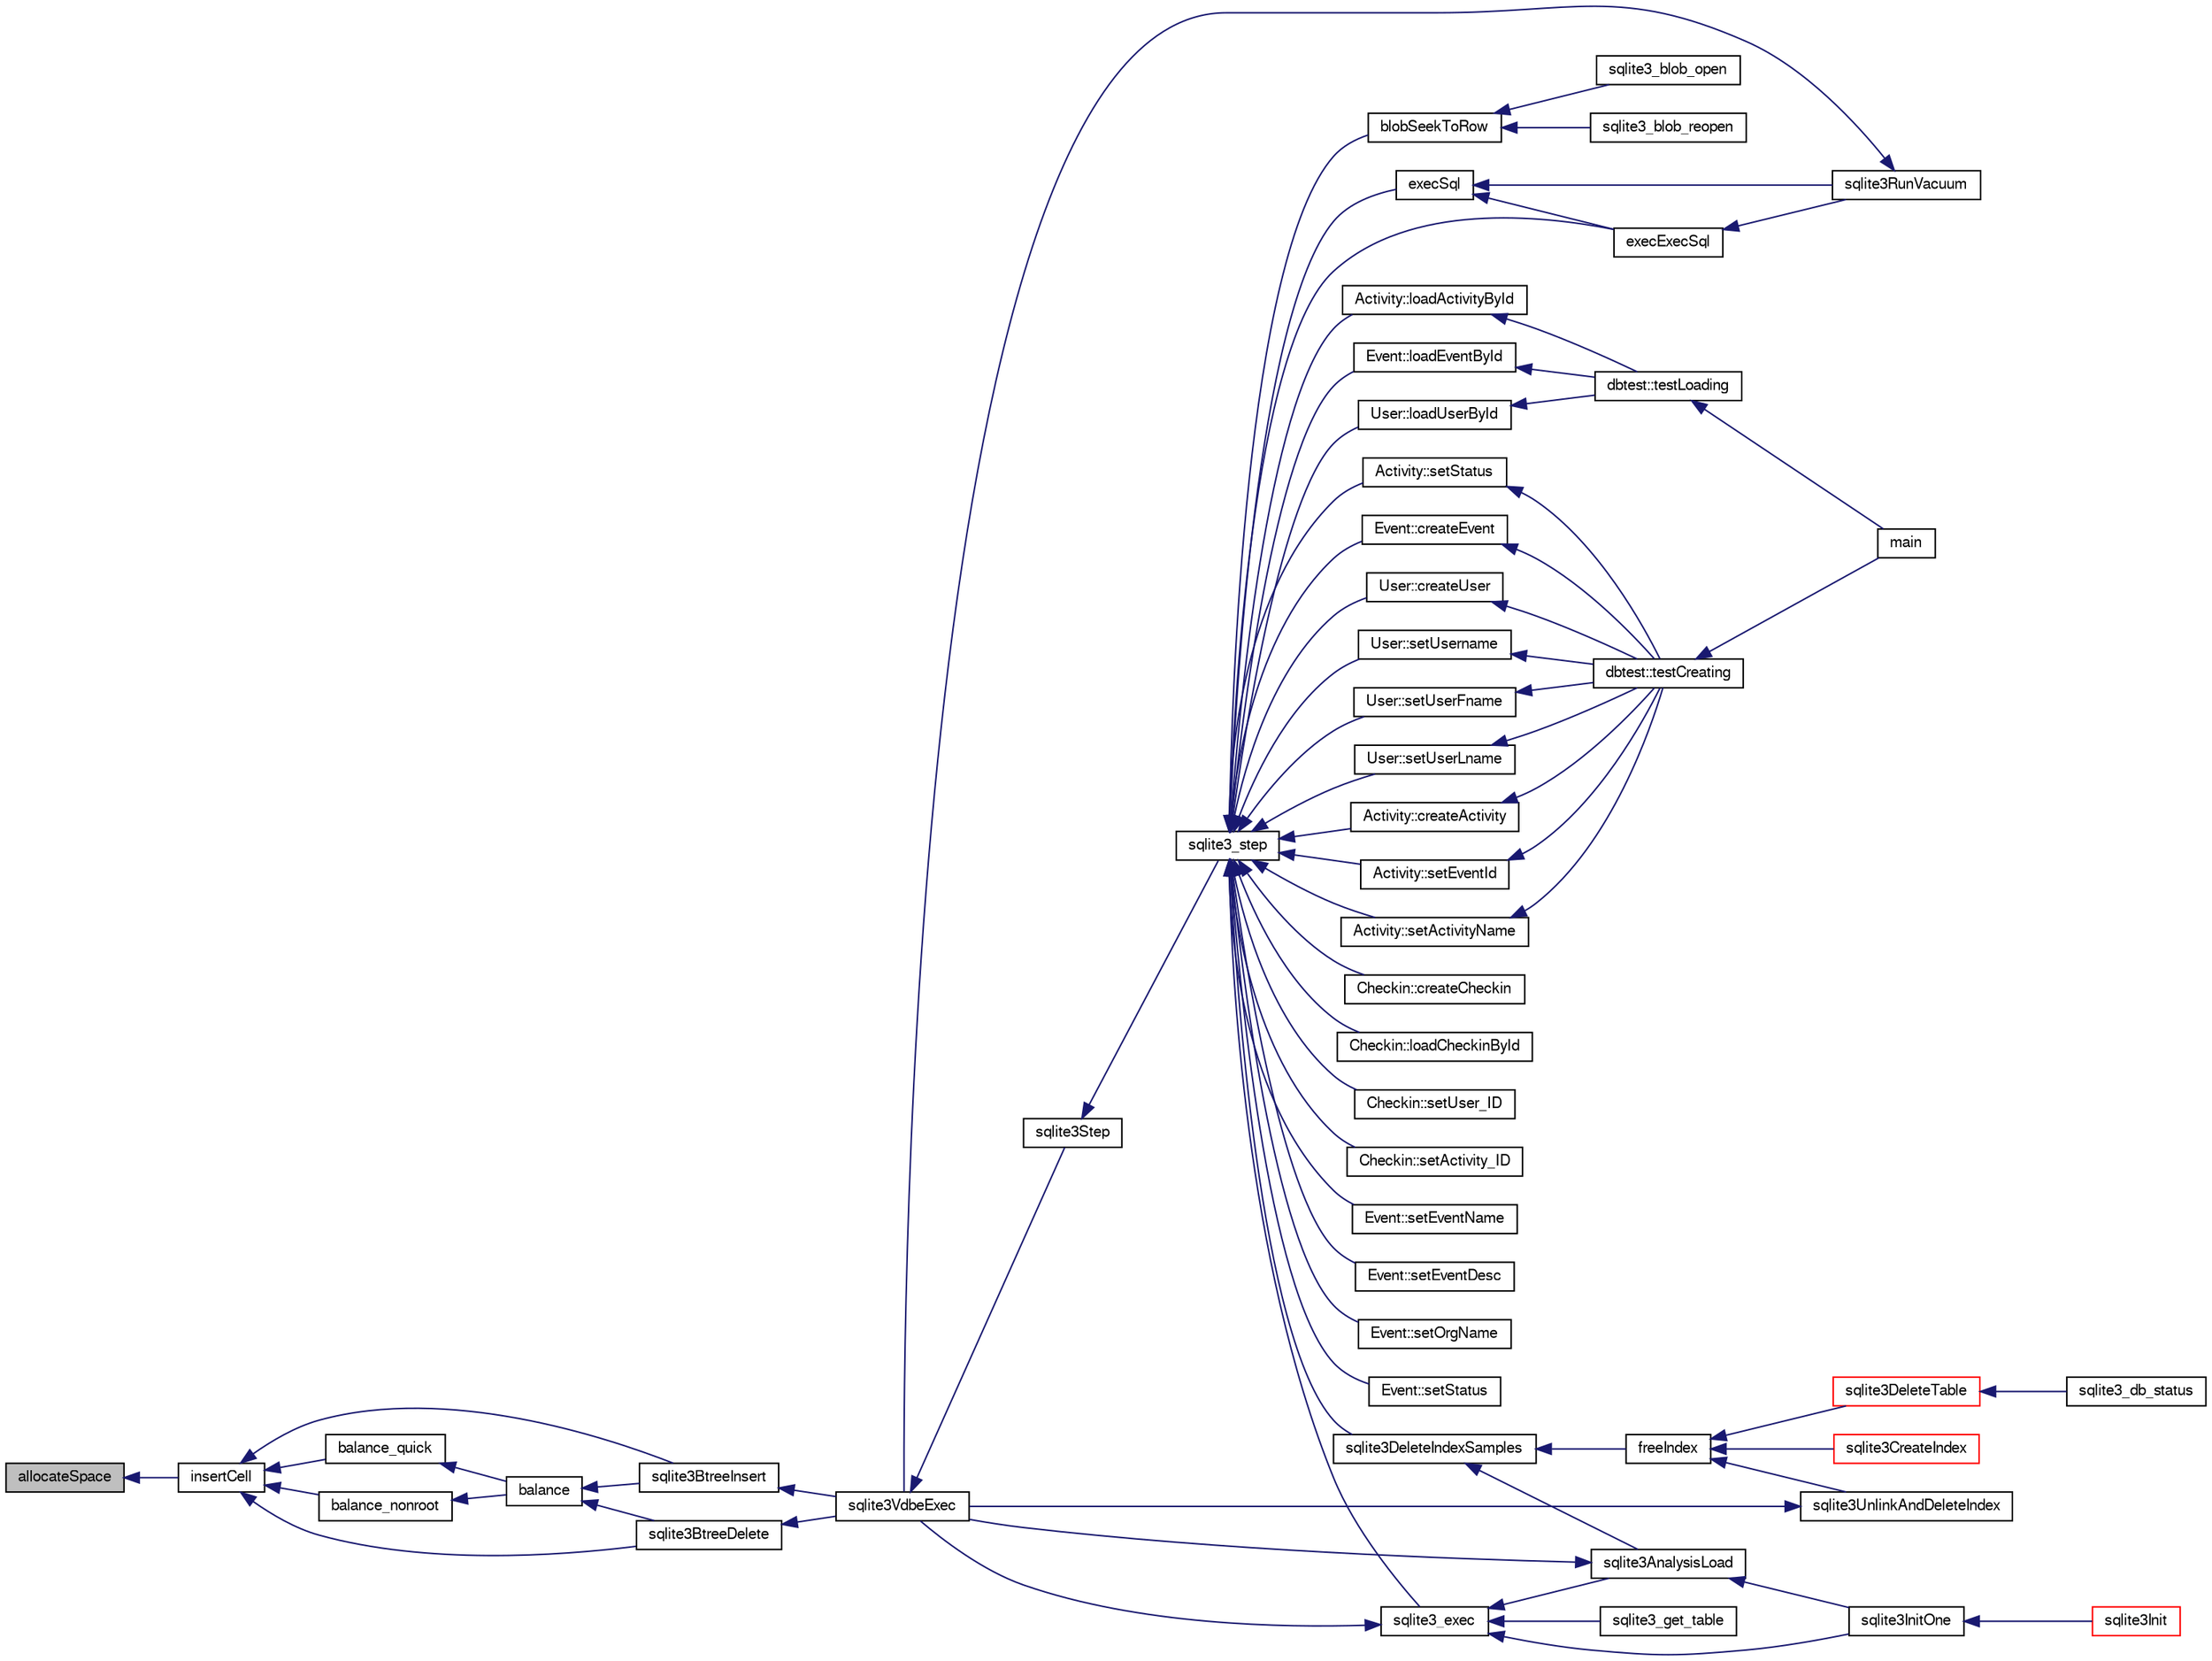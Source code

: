 digraph "allocateSpace"
{
  edge [fontname="FreeSans",fontsize="10",labelfontname="FreeSans",labelfontsize="10"];
  node [fontname="FreeSans",fontsize="10",shape=record];
  rankdir="LR";
  Node6733 [label="allocateSpace",height=0.2,width=0.4,color="black", fillcolor="grey75", style="filled", fontcolor="black"];
  Node6733 -> Node6734 [dir="back",color="midnightblue",fontsize="10",style="solid",fontname="FreeSans"];
  Node6734 [label="insertCell",height=0.2,width=0.4,color="black", fillcolor="white", style="filled",URL="$sqlite3_8c.html#a16d3a955fe59894c541d500ddf92d7c0"];
  Node6734 -> Node6735 [dir="back",color="midnightblue",fontsize="10",style="solid",fontname="FreeSans"];
  Node6735 [label="balance_quick",height=0.2,width=0.4,color="black", fillcolor="white", style="filled",URL="$sqlite3_8c.html#a92f1869a02b8b9196e5ea7ed2e61c328"];
  Node6735 -> Node6736 [dir="back",color="midnightblue",fontsize="10",style="solid",fontname="FreeSans"];
  Node6736 [label="balance",height=0.2,width=0.4,color="black", fillcolor="white", style="filled",URL="$sqlite3_8c.html#a173f7c872fb68ccd3a20440d640b66c7"];
  Node6736 -> Node6737 [dir="back",color="midnightblue",fontsize="10",style="solid",fontname="FreeSans"];
  Node6737 [label="sqlite3BtreeInsert",height=0.2,width=0.4,color="black", fillcolor="white", style="filled",URL="$sqlite3_8c.html#aa6c6b68ed28d38984e5fa329794d7f02"];
  Node6737 -> Node6738 [dir="back",color="midnightblue",fontsize="10",style="solid",fontname="FreeSans"];
  Node6738 [label="sqlite3VdbeExec",height=0.2,width=0.4,color="black", fillcolor="white", style="filled",URL="$sqlite3_8c.html#a8ce40a614bdc56719c4d642b1e4dfb21"];
  Node6738 -> Node6739 [dir="back",color="midnightblue",fontsize="10",style="solid",fontname="FreeSans"];
  Node6739 [label="sqlite3Step",height=0.2,width=0.4,color="black", fillcolor="white", style="filled",URL="$sqlite3_8c.html#a3f2872e873e2758a4beedad1d5113554"];
  Node6739 -> Node6740 [dir="back",color="midnightblue",fontsize="10",style="solid",fontname="FreeSans"];
  Node6740 [label="sqlite3_step",height=0.2,width=0.4,color="black", fillcolor="white", style="filled",URL="$sqlite3_8h.html#ac1e491ce36b7471eb28387f7d3c74334"];
  Node6740 -> Node6741 [dir="back",color="midnightblue",fontsize="10",style="solid",fontname="FreeSans"];
  Node6741 [label="Activity::createActivity",height=0.2,width=0.4,color="black", fillcolor="white", style="filled",URL="$classActivity.html#a813cc5e52c14ab49b39014c134e3425b"];
  Node6741 -> Node6742 [dir="back",color="midnightblue",fontsize="10",style="solid",fontname="FreeSans"];
  Node6742 [label="dbtest::testCreating",height=0.2,width=0.4,color="black", fillcolor="white", style="filled",URL="$classdbtest.html#a8193e88a7df657069c8a6bd09c8243b7"];
  Node6742 -> Node6743 [dir="back",color="midnightblue",fontsize="10",style="solid",fontname="FreeSans"];
  Node6743 [label="main",height=0.2,width=0.4,color="black", fillcolor="white", style="filled",URL="$test_8cpp.html#ae66f6b31b5ad750f1fe042a706a4e3d4"];
  Node6740 -> Node6744 [dir="back",color="midnightblue",fontsize="10",style="solid",fontname="FreeSans"];
  Node6744 [label="Activity::loadActivityById",height=0.2,width=0.4,color="black", fillcolor="white", style="filled",URL="$classActivity.html#abe4ffb4f08a47212ebf9013259d9e7fd"];
  Node6744 -> Node6745 [dir="back",color="midnightblue",fontsize="10",style="solid",fontname="FreeSans"];
  Node6745 [label="dbtest::testLoading",height=0.2,width=0.4,color="black", fillcolor="white", style="filled",URL="$classdbtest.html#a6f98d82a2c8e2b9040848763504ddae1"];
  Node6745 -> Node6743 [dir="back",color="midnightblue",fontsize="10",style="solid",fontname="FreeSans"];
  Node6740 -> Node6746 [dir="back",color="midnightblue",fontsize="10",style="solid",fontname="FreeSans"];
  Node6746 [label="Activity::setEventId",height=0.2,width=0.4,color="black", fillcolor="white", style="filled",URL="$classActivity.html#adb1d0fd0d08f473e068f0a4086bfa9ca"];
  Node6746 -> Node6742 [dir="back",color="midnightblue",fontsize="10",style="solid",fontname="FreeSans"];
  Node6740 -> Node6747 [dir="back",color="midnightblue",fontsize="10",style="solid",fontname="FreeSans"];
  Node6747 [label="Activity::setActivityName",height=0.2,width=0.4,color="black", fillcolor="white", style="filled",URL="$classActivity.html#a62dc3737b33915a36086f9dd26d16a81"];
  Node6747 -> Node6742 [dir="back",color="midnightblue",fontsize="10",style="solid",fontname="FreeSans"];
  Node6740 -> Node6748 [dir="back",color="midnightblue",fontsize="10",style="solid",fontname="FreeSans"];
  Node6748 [label="Activity::setStatus",height=0.2,width=0.4,color="black", fillcolor="white", style="filled",URL="$classActivity.html#af618135a7738f4d2a7ee147a8ef912ea"];
  Node6748 -> Node6742 [dir="back",color="midnightblue",fontsize="10",style="solid",fontname="FreeSans"];
  Node6740 -> Node6749 [dir="back",color="midnightblue",fontsize="10",style="solid",fontname="FreeSans"];
  Node6749 [label="Checkin::createCheckin",height=0.2,width=0.4,color="black", fillcolor="white", style="filled",URL="$classCheckin.html#a4e40acdf7fff0e607f6de4f24f3a163c"];
  Node6740 -> Node6750 [dir="back",color="midnightblue",fontsize="10",style="solid",fontname="FreeSans"];
  Node6750 [label="Checkin::loadCheckinById",height=0.2,width=0.4,color="black", fillcolor="white", style="filled",URL="$classCheckin.html#a3461f70ea6c68475225f2a07f78a21e0"];
  Node6740 -> Node6751 [dir="back",color="midnightblue",fontsize="10",style="solid",fontname="FreeSans"];
  Node6751 [label="Checkin::setUser_ID",height=0.2,width=0.4,color="black", fillcolor="white", style="filled",URL="$classCheckin.html#a76ab640f4f912876dbebf183db5359c6"];
  Node6740 -> Node6752 [dir="back",color="midnightblue",fontsize="10",style="solid",fontname="FreeSans"];
  Node6752 [label="Checkin::setActivity_ID",height=0.2,width=0.4,color="black", fillcolor="white", style="filled",URL="$classCheckin.html#ab2ff3ec2604ec73a42af25874a00b232"];
  Node6740 -> Node6753 [dir="back",color="midnightblue",fontsize="10",style="solid",fontname="FreeSans"];
  Node6753 [label="Event::createEvent",height=0.2,width=0.4,color="black", fillcolor="white", style="filled",URL="$classEvent.html#a77adb9f4a46ffb32c2d931f0691f5903"];
  Node6753 -> Node6742 [dir="back",color="midnightblue",fontsize="10",style="solid",fontname="FreeSans"];
  Node6740 -> Node6754 [dir="back",color="midnightblue",fontsize="10",style="solid",fontname="FreeSans"];
  Node6754 [label="Event::loadEventById",height=0.2,width=0.4,color="black", fillcolor="white", style="filled",URL="$classEvent.html#afa66cea33f722dbeecb69cc98fdea055"];
  Node6754 -> Node6745 [dir="back",color="midnightblue",fontsize="10",style="solid",fontname="FreeSans"];
  Node6740 -> Node6755 [dir="back",color="midnightblue",fontsize="10",style="solid",fontname="FreeSans"];
  Node6755 [label="Event::setEventName",height=0.2,width=0.4,color="black", fillcolor="white", style="filled",URL="$classEvent.html#a10596b6ca077df05184e30d62b08729d"];
  Node6740 -> Node6756 [dir="back",color="midnightblue",fontsize="10",style="solid",fontname="FreeSans"];
  Node6756 [label="Event::setEventDesc",height=0.2,width=0.4,color="black", fillcolor="white", style="filled",URL="$classEvent.html#ae36b8377dcae792f1c5c4726024c981b"];
  Node6740 -> Node6757 [dir="back",color="midnightblue",fontsize="10",style="solid",fontname="FreeSans"];
  Node6757 [label="Event::setOrgName",height=0.2,width=0.4,color="black", fillcolor="white", style="filled",URL="$classEvent.html#a19aac0f776bd764563a54977656cf680"];
  Node6740 -> Node6758 [dir="back",color="midnightblue",fontsize="10",style="solid",fontname="FreeSans"];
  Node6758 [label="Event::setStatus",height=0.2,width=0.4,color="black", fillcolor="white", style="filled",URL="$classEvent.html#ab0a6b9285af0f4172eb841e2b80f8972"];
  Node6740 -> Node6759 [dir="back",color="midnightblue",fontsize="10",style="solid",fontname="FreeSans"];
  Node6759 [label="blobSeekToRow",height=0.2,width=0.4,color="black", fillcolor="white", style="filled",URL="$sqlite3_8c.html#afff57e13332b98c8a44a7cebe38962ab"];
  Node6759 -> Node6760 [dir="back",color="midnightblue",fontsize="10",style="solid",fontname="FreeSans"];
  Node6760 [label="sqlite3_blob_open",height=0.2,width=0.4,color="black", fillcolor="white", style="filled",URL="$sqlite3_8h.html#adb8ad839a5bdd62a43785132bc7dd518"];
  Node6759 -> Node6761 [dir="back",color="midnightblue",fontsize="10",style="solid",fontname="FreeSans"];
  Node6761 [label="sqlite3_blob_reopen",height=0.2,width=0.4,color="black", fillcolor="white", style="filled",URL="$sqlite3_8h.html#abc77c24fdc0150138490359a94360f7e"];
  Node6740 -> Node6762 [dir="back",color="midnightblue",fontsize="10",style="solid",fontname="FreeSans"];
  Node6762 [label="sqlite3DeleteIndexSamples",height=0.2,width=0.4,color="black", fillcolor="white", style="filled",URL="$sqlite3_8c.html#aaeda0302fbf61397ec009f65bed047ef"];
  Node6762 -> Node6763 [dir="back",color="midnightblue",fontsize="10",style="solid",fontname="FreeSans"];
  Node6763 [label="sqlite3AnalysisLoad",height=0.2,width=0.4,color="black", fillcolor="white", style="filled",URL="$sqlite3_8c.html#a48a2301c27e1d3d68708b9b8761b5a01"];
  Node6763 -> Node6738 [dir="back",color="midnightblue",fontsize="10",style="solid",fontname="FreeSans"];
  Node6763 -> Node6764 [dir="back",color="midnightblue",fontsize="10",style="solid",fontname="FreeSans"];
  Node6764 [label="sqlite3InitOne",height=0.2,width=0.4,color="black", fillcolor="white", style="filled",URL="$sqlite3_8c.html#ac4318b25df65269906b0379251fe9b85"];
  Node6764 -> Node6765 [dir="back",color="midnightblue",fontsize="10",style="solid",fontname="FreeSans"];
  Node6765 [label="sqlite3Init",height=0.2,width=0.4,color="red", fillcolor="white", style="filled",URL="$sqlite3_8c.html#aed74e3dc765631a833f522f425ff5a48"];
  Node6762 -> Node6865 [dir="back",color="midnightblue",fontsize="10",style="solid",fontname="FreeSans"];
  Node6865 [label="freeIndex",height=0.2,width=0.4,color="black", fillcolor="white", style="filled",URL="$sqlite3_8c.html#a00907c99c18d5bcb9d0b38c077146c31"];
  Node6865 -> Node6866 [dir="back",color="midnightblue",fontsize="10",style="solid",fontname="FreeSans"];
  Node6866 [label="sqlite3UnlinkAndDeleteIndex",height=0.2,width=0.4,color="black", fillcolor="white", style="filled",URL="$sqlite3_8c.html#a889f2dcb438c56db37a6d61e9f25e244"];
  Node6866 -> Node6738 [dir="back",color="midnightblue",fontsize="10",style="solid",fontname="FreeSans"];
  Node6865 -> Node6867 [dir="back",color="midnightblue",fontsize="10",style="solid",fontname="FreeSans"];
  Node6867 [label="sqlite3DeleteTable",height=0.2,width=0.4,color="red", fillcolor="white", style="filled",URL="$sqlite3_8c.html#a7fd3d507375a381a3807f92735318973"];
  Node6867 -> Node6868 [dir="back",color="midnightblue",fontsize="10",style="solid",fontname="FreeSans"];
  Node6868 [label="sqlite3_db_status",height=0.2,width=0.4,color="black", fillcolor="white", style="filled",URL="$sqlite3_8h.html#ab64e8333313ee2e44116842711818940"];
  Node6865 -> Node6777 [dir="back",color="midnightblue",fontsize="10",style="solid",fontname="FreeSans"];
  Node6777 [label="sqlite3CreateIndex",height=0.2,width=0.4,color="red", fillcolor="white", style="filled",URL="$sqlite3_8c.html#a8dbe5e590ab6c58a8c45f34f7c81e825"];
  Node6740 -> Node6931 [dir="back",color="midnightblue",fontsize="10",style="solid",fontname="FreeSans"];
  Node6931 [label="sqlite3_exec",height=0.2,width=0.4,color="black", fillcolor="white", style="filled",URL="$sqlite3_8h.html#a97487ec8150e0bcc8fa392ab8f0e24db"];
  Node6931 -> Node6738 [dir="back",color="midnightblue",fontsize="10",style="solid",fontname="FreeSans"];
  Node6931 -> Node6763 [dir="back",color="midnightblue",fontsize="10",style="solid",fontname="FreeSans"];
  Node6931 -> Node6764 [dir="back",color="midnightblue",fontsize="10",style="solid",fontname="FreeSans"];
  Node6931 -> Node6932 [dir="back",color="midnightblue",fontsize="10",style="solid",fontname="FreeSans"];
  Node6932 [label="sqlite3_get_table",height=0.2,width=0.4,color="black", fillcolor="white", style="filled",URL="$sqlite3_8h.html#a5effeac4e12df57beaa35c5be1f61579"];
  Node6740 -> Node6922 [dir="back",color="midnightblue",fontsize="10",style="solid",fontname="FreeSans"];
  Node6922 [label="execSql",height=0.2,width=0.4,color="black", fillcolor="white", style="filled",URL="$sqlite3_8c.html#a7d16651b98a110662f4c265eff0246cb"];
  Node6922 -> Node6923 [dir="back",color="midnightblue",fontsize="10",style="solid",fontname="FreeSans"];
  Node6923 [label="execExecSql",height=0.2,width=0.4,color="black", fillcolor="white", style="filled",URL="$sqlite3_8c.html#ac1be09a6c047f21133d16378d301e0d4"];
  Node6923 -> Node6924 [dir="back",color="midnightblue",fontsize="10",style="solid",fontname="FreeSans"];
  Node6924 [label="sqlite3RunVacuum",height=0.2,width=0.4,color="black", fillcolor="white", style="filled",URL="$sqlite3_8c.html#a5e83ddc7b3e7e8e79ad5d1fc92de1d2f"];
  Node6924 -> Node6738 [dir="back",color="midnightblue",fontsize="10",style="solid",fontname="FreeSans"];
  Node6922 -> Node6924 [dir="back",color="midnightblue",fontsize="10",style="solid",fontname="FreeSans"];
  Node6740 -> Node6923 [dir="back",color="midnightblue",fontsize="10",style="solid",fontname="FreeSans"];
  Node6740 -> Node6925 [dir="back",color="midnightblue",fontsize="10",style="solid",fontname="FreeSans"];
  Node6925 [label="User::createUser",height=0.2,width=0.4,color="black", fillcolor="white", style="filled",URL="$classUser.html#a22ed673939e8cc0a136130b809bba513"];
  Node6925 -> Node6742 [dir="back",color="midnightblue",fontsize="10",style="solid",fontname="FreeSans"];
  Node6740 -> Node6926 [dir="back",color="midnightblue",fontsize="10",style="solid",fontname="FreeSans"];
  Node6926 [label="User::loadUserById",height=0.2,width=0.4,color="black", fillcolor="white", style="filled",URL="$classUser.html#a863377665b7fb83c5547dcf9727f5092"];
  Node6926 -> Node6745 [dir="back",color="midnightblue",fontsize="10",style="solid",fontname="FreeSans"];
  Node6740 -> Node6927 [dir="back",color="midnightblue",fontsize="10",style="solid",fontname="FreeSans"];
  Node6927 [label="User::setUsername",height=0.2,width=0.4,color="black", fillcolor="white", style="filled",URL="$classUser.html#aa0497022a136cb78de785b0a39ae60b1"];
  Node6927 -> Node6742 [dir="back",color="midnightblue",fontsize="10",style="solid",fontname="FreeSans"];
  Node6740 -> Node6928 [dir="back",color="midnightblue",fontsize="10",style="solid",fontname="FreeSans"];
  Node6928 [label="User::setUserFname",height=0.2,width=0.4,color="black", fillcolor="white", style="filled",URL="$classUser.html#a72657eb55cd0ca437b4841a43f19912f"];
  Node6928 -> Node6742 [dir="back",color="midnightblue",fontsize="10",style="solid",fontname="FreeSans"];
  Node6740 -> Node6929 [dir="back",color="midnightblue",fontsize="10",style="solid",fontname="FreeSans"];
  Node6929 [label="User::setUserLname",height=0.2,width=0.4,color="black", fillcolor="white", style="filled",URL="$classUser.html#aa25973387e5afe1aa6f60dd6545e33b5"];
  Node6929 -> Node6742 [dir="back",color="midnightblue",fontsize="10",style="solid",fontname="FreeSans"];
  Node6736 -> Node6999 [dir="back",color="midnightblue",fontsize="10",style="solid",fontname="FreeSans"];
  Node6999 [label="sqlite3BtreeDelete",height=0.2,width=0.4,color="black", fillcolor="white", style="filled",URL="$sqlite3_8c.html#a65c40cd7ec987dbd25392a180f388fe7"];
  Node6999 -> Node6738 [dir="back",color="midnightblue",fontsize="10",style="solid",fontname="FreeSans"];
  Node6734 -> Node7000 [dir="back",color="midnightblue",fontsize="10",style="solid",fontname="FreeSans"];
  Node7000 [label="balance_nonroot",height=0.2,width=0.4,color="black", fillcolor="white", style="filled",URL="$sqlite3_8c.html#a513ba5c0beb3462a4b60064469f1539d"];
  Node7000 -> Node6736 [dir="back",color="midnightblue",fontsize="10",style="solid",fontname="FreeSans"];
  Node6734 -> Node6737 [dir="back",color="midnightblue",fontsize="10",style="solid",fontname="FreeSans"];
  Node6734 -> Node6999 [dir="back",color="midnightblue",fontsize="10",style="solid",fontname="FreeSans"];
}
